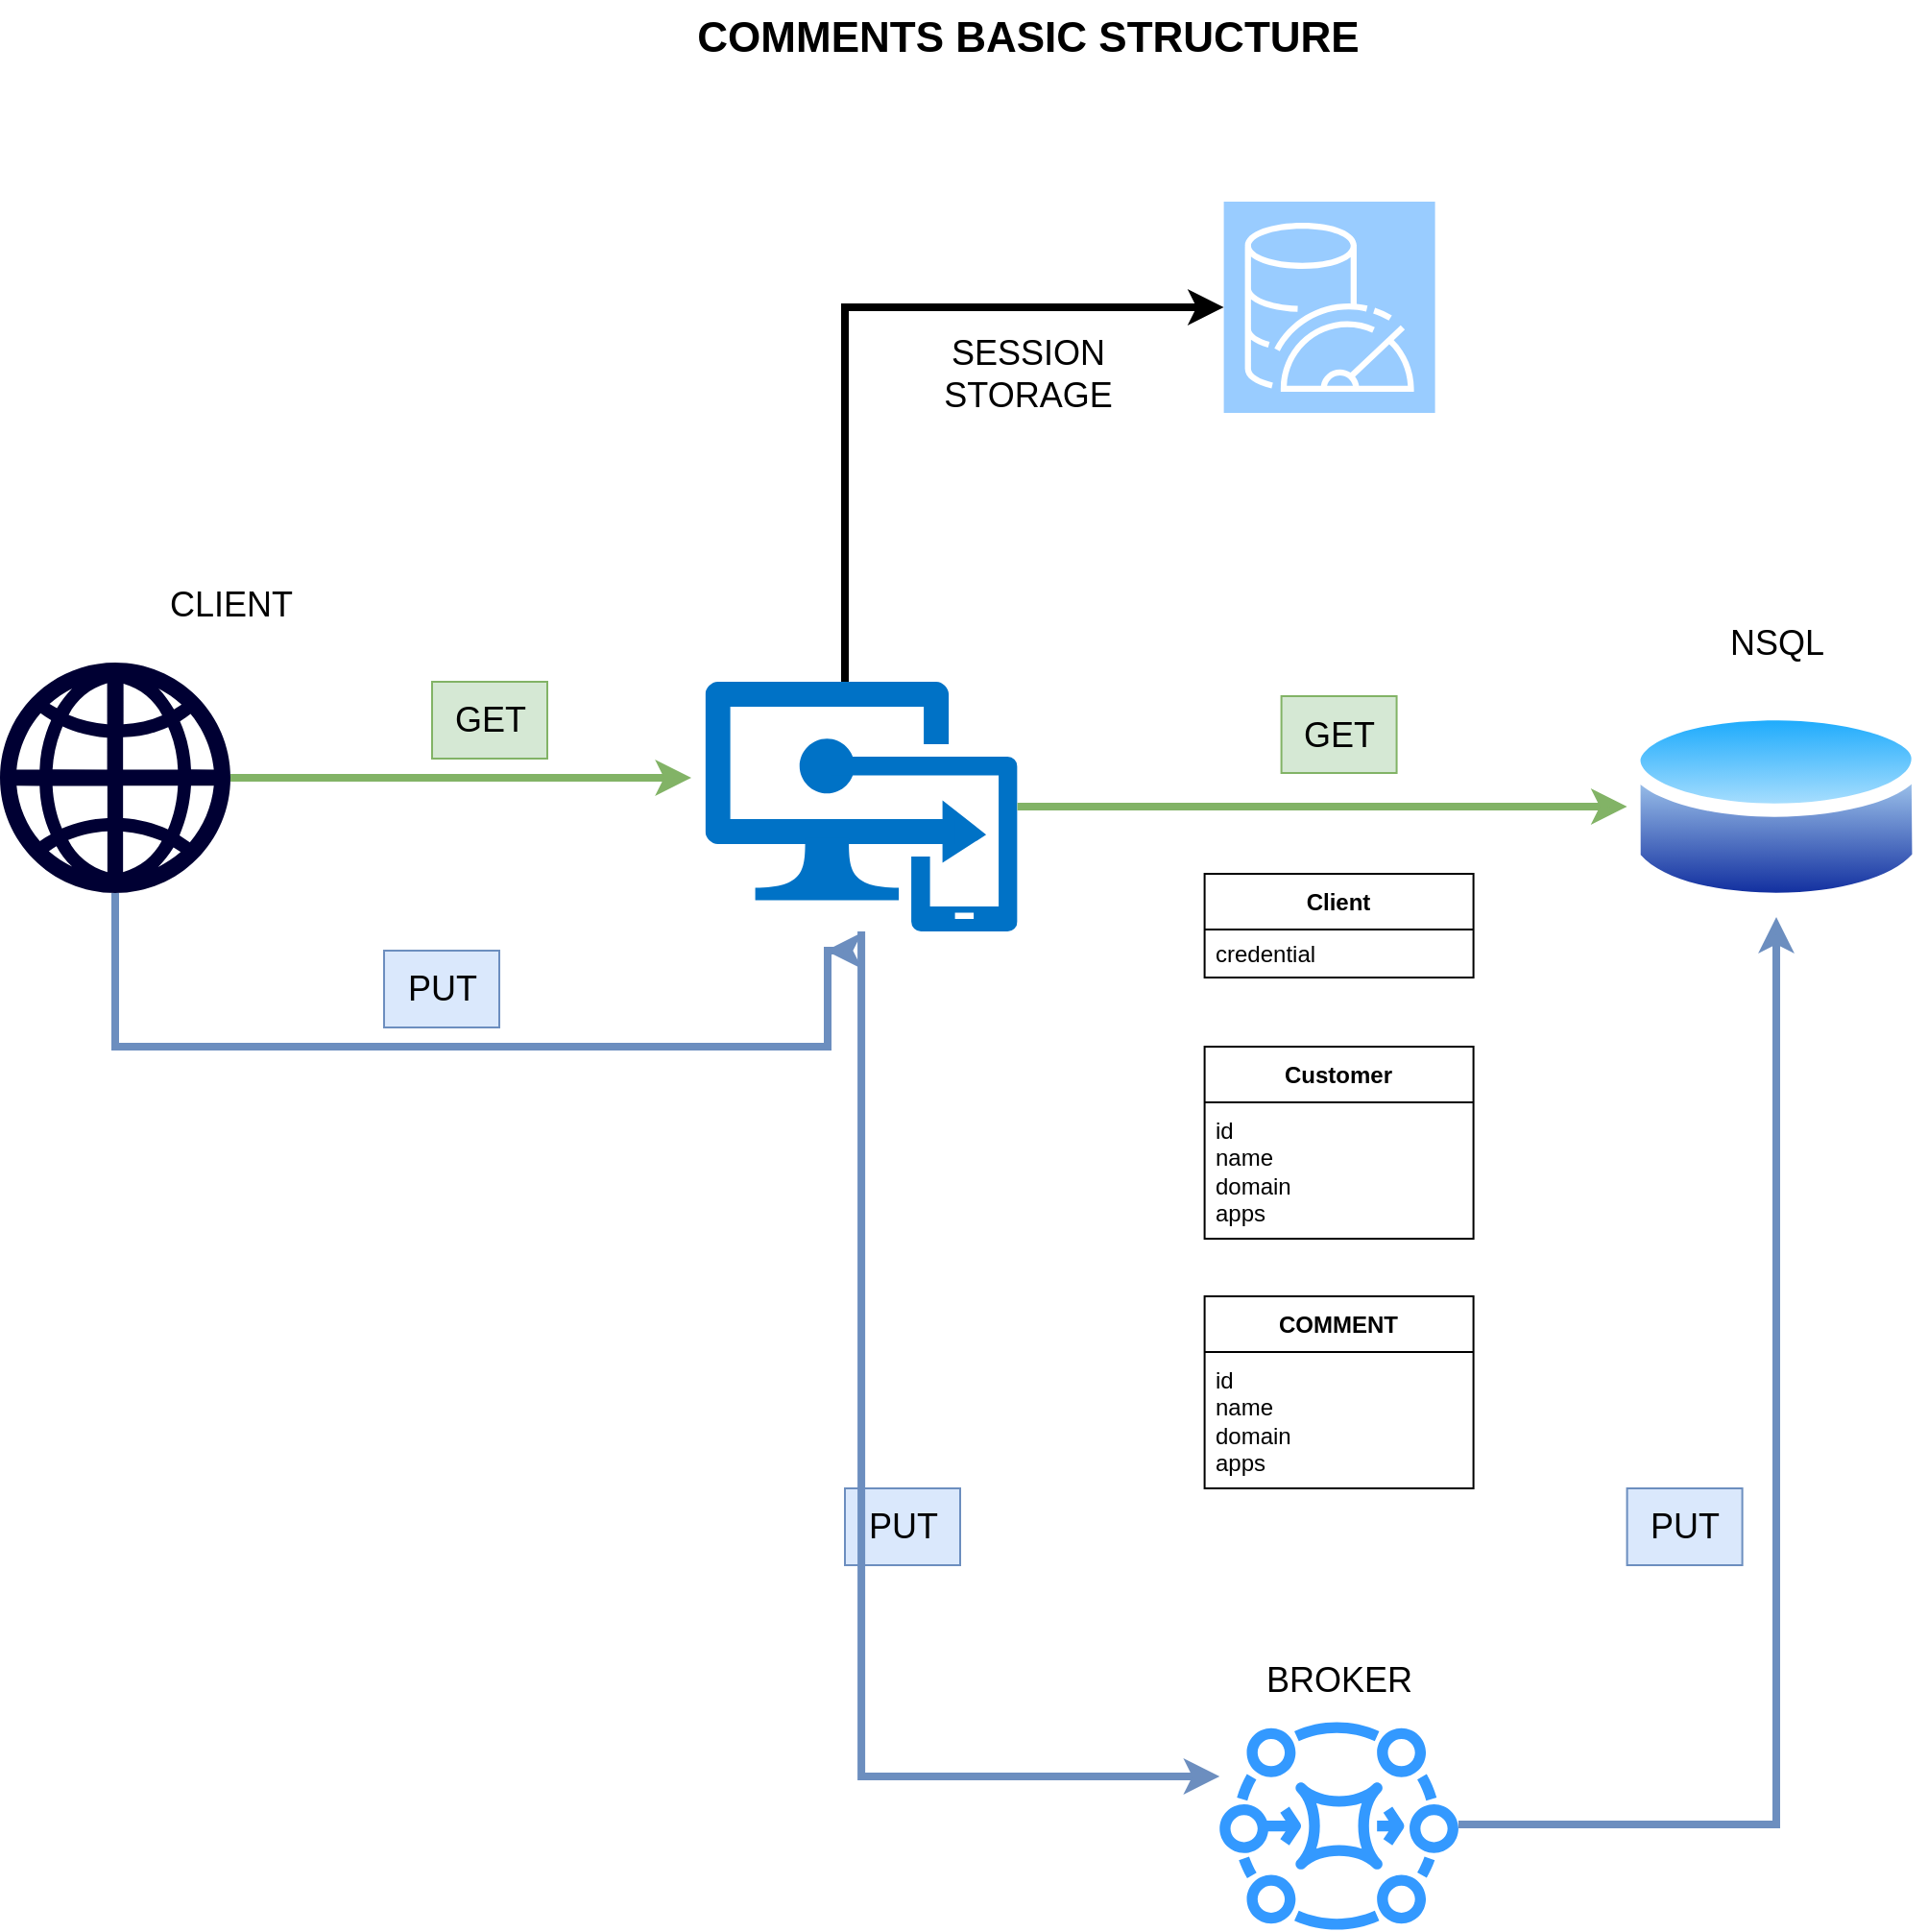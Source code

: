<mxfile version="22.1.18" type="github">
  <diagram name="Page-1" id="wWfS-juIenpCV8Vcmi0x">
    <mxGraphModel dx="3056" dy="1220" grid="1" gridSize="10" guides="1" tooltips="1" connect="1" arrows="1" fold="1" page="1" pageScale="1" pageWidth="850" pageHeight="1100" math="0" shadow="0">
      <root>
        <mxCell id="0" />
        <mxCell id="1" parent="0" />
        <mxCell id="6ehJmkL4EzkzrGOhJP_l-17" value="" style="sketch=0;outlineConnect=0;fontColor=#232F3E;gradientColor=none;fillColor=#3399FF;strokeColor=none;dashed=0;verticalLabelPosition=bottom;verticalAlign=top;align=center;html=1;fontSize=12;fontStyle=0;aspect=fixed;pointerEvents=1;shape=mxgraph.aws4.mq_broker;" vertex="1" parent="1">
          <mxGeometry x="95.12" y="935" width="124.35" height="110" as="geometry" />
        </mxCell>
        <mxCell id="6ehJmkL4EzkzrGOhJP_l-40" value="" style="group" vertex="1" connectable="0" parent="1">
          <mxGeometry x="-540" y="40" width="1002.71" height="950" as="geometry" />
        </mxCell>
        <mxCell id="6ehJmkL4EzkzrGOhJP_l-3" value="" style="image;sketch=0;aspect=fixed;html=1;points=[];align=center;fontSize=12;image=img/lib/mscae/Intune_App_Protection.svg;" vertex="1" parent="6ehJmkL4EzkzrGOhJP_l-40">
          <mxGeometry x="367.3" y="355" width="162.5" height="130" as="geometry" />
        </mxCell>
        <mxCell id="6ehJmkL4EzkzrGOhJP_l-4" value="" style="group" vertex="1" connectable="0" parent="6ehJmkL4EzkzrGOhJP_l-40">
          <mxGeometry x="627.3" y="455" width="140" height="310" as="geometry" />
        </mxCell>
        <mxCell id="6ehJmkL4EzkzrGOhJP_l-5" value="Client" style="swimlane;fontStyle=1;align=center;verticalAlign=middle;childLayout=stackLayout;horizontal=1;startSize=29;horizontalStack=0;resizeParent=1;resizeParentMax=0;resizeLast=0;collapsible=0;marginBottom=0;html=1;whiteSpace=wrap;" vertex="1" parent="6ehJmkL4EzkzrGOhJP_l-4">
          <mxGeometry width="140" height="54" as="geometry" />
        </mxCell>
        <mxCell id="6ehJmkL4EzkzrGOhJP_l-6" value="credential" style="text;html=1;strokeColor=none;fillColor=none;align=left;verticalAlign=middle;spacingLeft=4;spacingRight=4;overflow=hidden;rotatable=0;points=[[0,0.5],[1,0.5]];portConstraint=eastwest;whiteSpace=wrap;" vertex="1" parent="6ehJmkL4EzkzrGOhJP_l-5">
          <mxGeometry y="29" width="140" height="25" as="geometry" />
        </mxCell>
        <mxCell id="6ehJmkL4EzkzrGOhJP_l-9" value="Customer" style="swimlane;fontStyle=1;align=center;verticalAlign=middle;childLayout=stackLayout;horizontal=1;startSize=29;horizontalStack=0;resizeParent=1;resizeParentMax=0;resizeLast=0;collapsible=0;marginBottom=0;html=1;whiteSpace=wrap;" vertex="1" parent="6ehJmkL4EzkzrGOhJP_l-4">
          <mxGeometry y="90" width="140" height="100" as="geometry" />
        </mxCell>
        <mxCell id="6ehJmkL4EzkzrGOhJP_l-10" value="id&lt;br&gt;name&lt;br&gt;domain&lt;br&gt;apps" style="text;html=1;strokeColor=none;fillColor=none;align=left;verticalAlign=middle;spacingLeft=4;spacingRight=4;overflow=hidden;rotatable=0;points=[[0,0.5],[1,0.5]];portConstraint=eastwest;whiteSpace=wrap;" vertex="1" parent="6ehJmkL4EzkzrGOhJP_l-9">
          <mxGeometry y="29" width="140" height="71" as="geometry" />
        </mxCell>
        <mxCell id="6ehJmkL4EzkzrGOhJP_l-21" value="COMMENT" style="swimlane;fontStyle=1;align=center;verticalAlign=middle;childLayout=stackLayout;horizontal=1;startSize=29;horizontalStack=0;resizeParent=1;resizeParentMax=0;resizeLast=0;collapsible=0;marginBottom=0;html=1;whiteSpace=wrap;" vertex="1" parent="6ehJmkL4EzkzrGOhJP_l-4">
          <mxGeometry y="220" width="140" height="100" as="geometry" />
        </mxCell>
        <mxCell id="6ehJmkL4EzkzrGOhJP_l-22" value="id&lt;br&gt;name&lt;br&gt;domain&lt;br&gt;apps" style="text;html=1;strokeColor=none;fillColor=none;align=left;verticalAlign=middle;spacingLeft=4;spacingRight=4;overflow=hidden;rotatable=0;points=[[0,0.5],[1,0.5]];portConstraint=eastwest;whiteSpace=wrap;" vertex="1" parent="6ehJmkL4EzkzrGOhJP_l-21">
          <mxGeometry y="29" width="140" height="71" as="geometry" />
        </mxCell>
        <mxCell id="6ehJmkL4EzkzrGOhJP_l-11" value="" style="image;aspect=fixed;perimeter=ellipsePerimeter;html=1;align=center;shadow=0;dashed=0;spacingTop=3;image=img/lib/active_directory/database.svg;" vertex="1" parent="6ehJmkL4EzkzrGOhJP_l-40">
          <mxGeometry x="847.3" y="362.5" width="155.41" height="115" as="geometry" />
        </mxCell>
        <mxCell id="6ehJmkL4EzkzrGOhJP_l-1" style="edgeStyle=orthogonalEdgeStyle;rounded=0;orthogonalLoop=1;jettySize=auto;html=1;entryX=0;entryY=0.5;entryDx=0;entryDy=0;fillColor=#d5e8d4;strokeColor=#82b366;strokeWidth=4;" edge="1" parent="6ehJmkL4EzkzrGOhJP_l-40" source="6ehJmkL4EzkzrGOhJP_l-3" target="6ehJmkL4EzkzrGOhJP_l-11">
          <mxGeometry relative="1" as="geometry" />
        </mxCell>
        <mxCell id="6ehJmkL4EzkzrGOhJP_l-12" value="&lt;font style=&quot;font-size: 18px;&quot;&gt;GET&lt;/font&gt;" style="text;html=1;align=center;verticalAlign=middle;resizable=0;points=[];autosize=1;strokeColor=#82b366;fillColor=#d5e8d4;" vertex="1" parent="6ehJmkL4EzkzrGOhJP_l-40">
          <mxGeometry x="667.29" y="362.5" width="60" height="40" as="geometry" />
        </mxCell>
        <mxCell id="6ehJmkL4EzkzrGOhJP_l-15" value="&lt;font style=&quot;font-size: 18px;&quot;&gt;NSQL&lt;/font&gt;" style="text;html=1;align=center;verticalAlign=middle;resizable=0;points=[];autosize=1;strokeColor=none;fillColor=none;" vertex="1" parent="6ehJmkL4EzkzrGOhJP_l-40">
          <mxGeometry x="890.01" y="315" width="70" height="40" as="geometry" />
        </mxCell>
        <mxCell id="6ehJmkL4EzkzrGOhJP_l-16" value="&lt;font style=&quot;font-size: 22px;&quot;&gt;&lt;b&gt;COMMENTS BASIC STRUCTURE&lt;/b&gt;&lt;/font&gt;" style="text;html=1;align=center;verticalAlign=middle;resizable=0;points=[];autosize=1;strokeColor=none;fillColor=none;" vertex="1" parent="6ehJmkL4EzkzrGOhJP_l-40">
          <mxGeometry x="350" width="370" height="40" as="geometry" />
        </mxCell>
        <mxCell id="6ehJmkL4EzkzrGOhJP_l-25" style="edgeStyle=orthogonalEdgeStyle;rounded=0;orthogonalLoop=1;jettySize=auto;html=1;fillColor=#dae8fc;strokeColor=#6c8ebf;strokeWidth=4;" edge="1" parent="6ehJmkL4EzkzrGOhJP_l-40" source="6ehJmkL4EzkzrGOhJP_l-17" target="6ehJmkL4EzkzrGOhJP_l-11">
          <mxGeometry relative="1" as="geometry" />
        </mxCell>
        <mxCell id="6ehJmkL4EzkzrGOhJP_l-23" value="&lt;font style=&quot;font-size: 18px;&quot;&gt;BROKER&lt;/font&gt;" style="text;html=1;align=center;verticalAlign=middle;resizable=0;points=[];autosize=1;strokeColor=none;fillColor=none;" vertex="1" parent="6ehJmkL4EzkzrGOhJP_l-40">
          <mxGeometry x="647.3" y="855" width="100" height="40" as="geometry" />
        </mxCell>
        <mxCell id="6ehJmkL4EzkzrGOhJP_l-28" value="" style="sketch=0;points=[[0,0,0],[0.25,0,0],[0.5,0,0],[0.75,0,0],[1,0,0],[0,1,0],[0.25,1,0],[0.5,1,0],[0.75,1,0],[1,1,0],[0,0.25,0],[0,0.5,0],[0,0.75,0],[1,0.25,0],[1,0.5,0],[1,0.75,0]];outlineConnect=0;fontColor=#232F3E;fillColor=#99CCFF;strokeColor=#ffffff;dashed=0;verticalLabelPosition=bottom;verticalAlign=top;align=center;html=1;fontSize=12;fontStyle=0;aspect=fixed;shape=mxgraph.aws4.resourceIcon;resIcon=mxgraph.aws4.memorydb_for_redis;" vertex="1" parent="6ehJmkL4EzkzrGOhJP_l-40">
          <mxGeometry x="637.3" y="105" width="110" height="110" as="geometry" />
        </mxCell>
        <mxCell id="6ehJmkL4EzkzrGOhJP_l-29" style="edgeStyle=orthogonalEdgeStyle;rounded=0;orthogonalLoop=1;jettySize=auto;html=1;entryX=0;entryY=0.5;entryDx=0;entryDy=0;entryPerimeter=0;fillColor=#dae8fc;strokeColor=#000000;strokeWidth=4;" edge="1" parent="6ehJmkL4EzkzrGOhJP_l-40" source="6ehJmkL4EzkzrGOhJP_l-3" target="6ehJmkL4EzkzrGOhJP_l-28">
          <mxGeometry relative="1" as="geometry">
            <Array as="points">
              <mxPoint x="440" y="160" />
            </Array>
          </mxGeometry>
        </mxCell>
        <mxCell id="6ehJmkL4EzkzrGOhJP_l-30" value="&lt;font style=&quot;font-size: 18px;&quot;&gt;SESSION&lt;br&gt;STORAGE&lt;br&gt;&lt;/font&gt;" style="text;html=1;align=center;verticalAlign=middle;resizable=0;points=[];autosize=1;strokeColor=none;fillColor=none;" vertex="1" parent="6ehJmkL4EzkzrGOhJP_l-40">
          <mxGeometry x="480" y="165" width="110" height="60" as="geometry" />
        </mxCell>
        <mxCell id="6ehJmkL4EzkzrGOhJP_l-33" style="edgeStyle=orthogonalEdgeStyle;rounded=0;orthogonalLoop=1;jettySize=auto;html=1;exitX=1;exitY=0.5;exitDx=0;exitDy=0;exitPerimeter=0;strokeWidth=4;fillColor=#d5e8d4;strokeColor=#82b366;" edge="1" parent="6ehJmkL4EzkzrGOhJP_l-40" source="6ehJmkL4EzkzrGOhJP_l-31">
          <mxGeometry relative="1" as="geometry">
            <mxPoint x="360" y="405" as="targetPoint" />
          </mxGeometry>
        </mxCell>
        <mxCell id="6ehJmkL4EzkzrGOhJP_l-35" style="edgeStyle=orthogonalEdgeStyle;rounded=0;orthogonalLoop=1;jettySize=auto;html=1;fillColor=#dae8fc;strokeColor=#6c8ebf;strokeWidth=4;" edge="1" parent="6ehJmkL4EzkzrGOhJP_l-40" source="6ehJmkL4EzkzrGOhJP_l-31">
          <mxGeometry relative="1" as="geometry">
            <mxPoint x="430" y="495" as="targetPoint" />
            <Array as="points">
              <mxPoint x="60" y="545" />
              <mxPoint x="431" y="545" />
            </Array>
          </mxGeometry>
        </mxCell>
        <mxCell id="6ehJmkL4EzkzrGOhJP_l-31" value="" style="shadow=0;dashed=0;html=1;strokeColor=none;shape=mxgraph.mscae.enterprise.web;fillColor=#000033;rounded=1;fontSize=11;fontColor=#FFFFFF;align=center;" vertex="1" parent="6ehJmkL4EzkzrGOhJP_l-40">
          <mxGeometry y="345" width="120" height="120" as="geometry" />
        </mxCell>
        <mxCell id="6ehJmkL4EzkzrGOhJP_l-32" value="&lt;font style=&quot;font-size: 18px;&quot;&gt;CLIENT&lt;/font&gt;" style="text;html=1;align=center;verticalAlign=middle;resizable=0;points=[];autosize=1;strokeColor=none;fillColor=none;" vertex="1" parent="6ehJmkL4EzkzrGOhJP_l-40">
          <mxGeometry x="75.0" y="295" width="90" height="40" as="geometry" />
        </mxCell>
        <mxCell id="6ehJmkL4EzkzrGOhJP_l-34" value="&lt;font style=&quot;font-size: 18px;&quot;&gt;GET&lt;/font&gt;" style="text;html=1;align=center;verticalAlign=middle;resizable=0;points=[];autosize=1;strokeColor=#82b366;fillColor=#d5e8d4;" vertex="1" parent="6ehJmkL4EzkzrGOhJP_l-40">
          <mxGeometry x="225.0" y="355" width="60" height="40" as="geometry" />
        </mxCell>
        <mxCell id="6ehJmkL4EzkzrGOhJP_l-36" value="&lt;font style=&quot;font-size: 18px;&quot;&gt;PUT&lt;/font&gt;" style="text;html=1;align=center;verticalAlign=middle;resizable=0;points=[];autosize=1;strokeColor=#6c8ebf;fillColor=#dae8fc;" vertex="1" parent="6ehJmkL4EzkzrGOhJP_l-40">
          <mxGeometry x="200.0" y="495" width="60" height="40" as="geometry" />
        </mxCell>
        <mxCell id="6ehJmkL4EzkzrGOhJP_l-37" value="&lt;font style=&quot;font-size: 18px;&quot;&gt;PUT&lt;/font&gt;" style="text;html=1;align=center;verticalAlign=middle;resizable=0;points=[];autosize=1;strokeColor=#6c8ebf;fillColor=#dae8fc;" vertex="1" parent="6ehJmkL4EzkzrGOhJP_l-40">
          <mxGeometry x="440.0" y="775" width="60" height="40" as="geometry" />
        </mxCell>
        <mxCell id="6ehJmkL4EzkzrGOhJP_l-39" value="&lt;font style=&quot;font-size: 18px;&quot;&gt;PUT&lt;/font&gt;" style="text;html=1;align=center;verticalAlign=middle;resizable=0;points=[];autosize=1;strokeColor=#6c8ebf;fillColor=#dae8fc;" vertex="1" parent="6ehJmkL4EzkzrGOhJP_l-40">
          <mxGeometry x="847.3" y="775" width="60" height="40" as="geometry" />
        </mxCell>
        <mxCell id="6ehJmkL4EzkzrGOhJP_l-27" style="edgeStyle=orthogonalEdgeStyle;rounded=0;orthogonalLoop=1;jettySize=auto;html=1;fillColor=#dae8fc;strokeColor=#6c8ebf;strokeWidth=4;" edge="1" parent="1" source="6ehJmkL4EzkzrGOhJP_l-3" target="6ehJmkL4EzkzrGOhJP_l-17">
          <mxGeometry relative="1" as="geometry">
            <Array as="points">
              <mxPoint x="130" y="965" />
            </Array>
          </mxGeometry>
        </mxCell>
      </root>
    </mxGraphModel>
  </diagram>
</mxfile>
